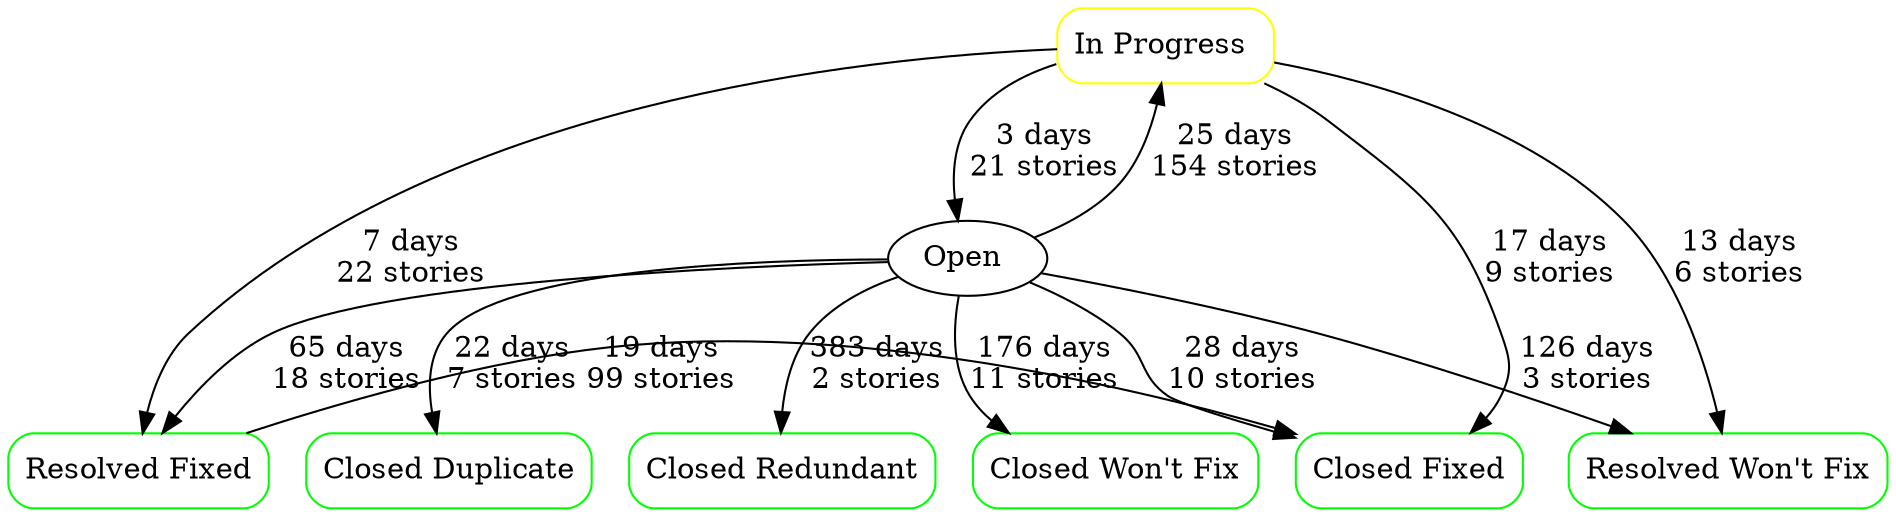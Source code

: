 digraph G {
"In Progress " -> "Open " [label="3 days\n21 stories"];
"Open " -> "In Progress " [label="25 days\n154 stories"];
"Open " -> "Resolved Fixed" [label="65 days\n18 stories"];
"In Progress " -> "Resolved Fixed" [label="7 days\n22 stories"];
"Open " -> "Closed Fixed" [label="28 days\n10 stories"];
"In Progress " -> "Closed Fixed" [label="17 days\n9 stories"];
"Resolved Fixed" -> "Closed Fixed" [label="19 days\n99 stories"];
"Open " -> "Resolved Won't Fix" [label="126 days\n3 stories"];
"In Progress " -> "Resolved Won't Fix" [label="13 days\n6 stories"];
"Open " -> "Closed Won't Fix" [label="176 days\n11 stories"];
"Open " -> "Closed Duplicate" [label="22 days\n7 stories"];
"Open " -> "Closed Redundant" [label="383 days\n2 stories"];
"In Progress " [style=rounded,shape=box,color=yellow];
"Resolved Fixed" [style=rounded,shape=box,color=green];
"Closed Fixed" [style=rounded,shape=box,color=green];
"Resolved Won't Fix" [style=rounded,shape=box,color=green];
"Closed Won't Fix" [style=rounded,shape=box,color=green];
"Closed Duplicate" [style=rounded,shape=box,color=green];
"Closed Redundant" [style=rounded,shape=box,color=green];
{rank = same;"Closed Duplicate"; "Closed Fixed"; "Closed Redundant"; "Closed Won't Fix"; "Resolved Fixed"; "Resolved Won't Fix"}
{rank = same;"In Progress "}
{rank = same;"Open "}
}

